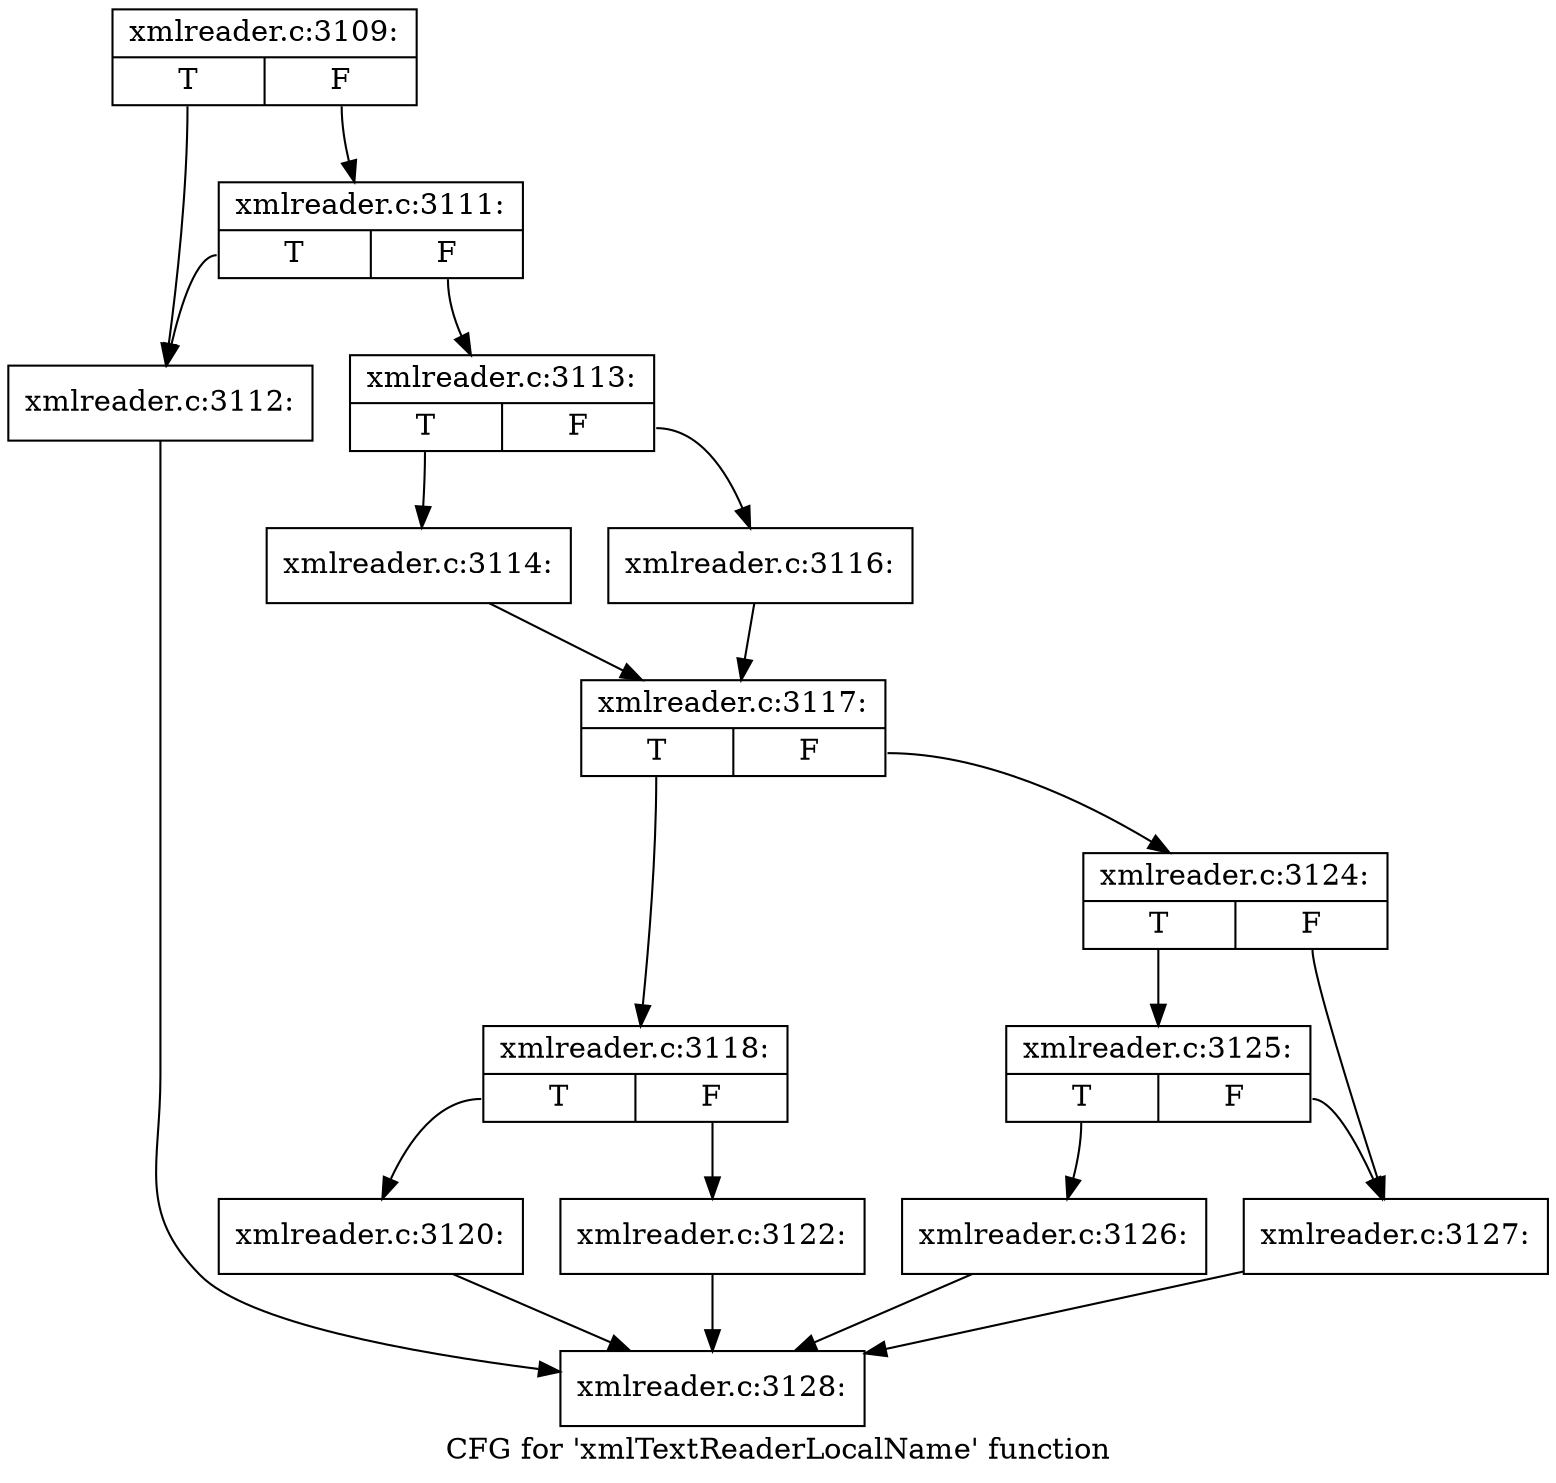 digraph "CFG for 'xmlTextReaderLocalName' function" {
	label="CFG for 'xmlTextReaderLocalName' function";

	Node0x47bd4f0 [shape=record,label="{xmlreader.c:3109:|{<s0>T|<s1>F}}"];
	Node0x47bd4f0:s0 -> Node0x47c0c40;
	Node0x47bd4f0:s1 -> Node0x47c0ce0;
	Node0x47c0ce0 [shape=record,label="{xmlreader.c:3111:|{<s0>T|<s1>F}}"];
	Node0x47c0ce0:s0 -> Node0x47c0c40;
	Node0x47c0ce0:s1 -> Node0x47c0c90;
	Node0x47c0c40 [shape=record,label="{xmlreader.c:3112:}"];
	Node0x47c0c40 -> Node0x47c0870;
	Node0x47c0c90 [shape=record,label="{xmlreader.c:3113:|{<s0>T|<s1>F}}"];
	Node0x47c0c90:s0 -> Node0x47428d0;
	Node0x47c0c90:s1 -> Node0x4742970;
	Node0x47428d0 [shape=record,label="{xmlreader.c:3114:}"];
	Node0x47428d0 -> Node0x4742920;
	Node0x4742970 [shape=record,label="{xmlreader.c:3116:}"];
	Node0x4742970 -> Node0x4742920;
	Node0x4742920 [shape=record,label="{xmlreader.c:3117:|{<s0>T|<s1>F}}"];
	Node0x4742920:s0 -> Node0x47433c0;
	Node0x4742920:s1 -> Node0x4743410;
	Node0x47433c0 [shape=record,label="{xmlreader.c:3118:|{<s0>T|<s1>F}}"];
	Node0x47433c0:s0 -> Node0x4743d10;
	Node0x47433c0:s1 -> Node0x4743db0;
	Node0x4743d10 [shape=record,label="{xmlreader.c:3120:}"];
	Node0x4743d10 -> Node0x47c0870;
	Node0x4743db0 [shape=record,label="{xmlreader.c:3122:}"];
	Node0x4743db0 -> Node0x47c0870;
	Node0x4743410 [shape=record,label="{xmlreader.c:3124:|{<s0>T|<s1>F}}"];
	Node0x4743410:s0 -> Node0x47c5270;
	Node0x4743410:s1 -> Node0x47c5220;
	Node0x47c5270 [shape=record,label="{xmlreader.c:3125:|{<s0>T|<s1>F}}"];
	Node0x47c5270:s0 -> Node0x4743d60;
	Node0x47c5270:s1 -> Node0x47c5220;
	Node0x4743d60 [shape=record,label="{xmlreader.c:3126:}"];
	Node0x4743d60 -> Node0x47c0870;
	Node0x47c5220 [shape=record,label="{xmlreader.c:3127:}"];
	Node0x47c5220 -> Node0x47c0870;
	Node0x47c0870 [shape=record,label="{xmlreader.c:3128:}"];
}
